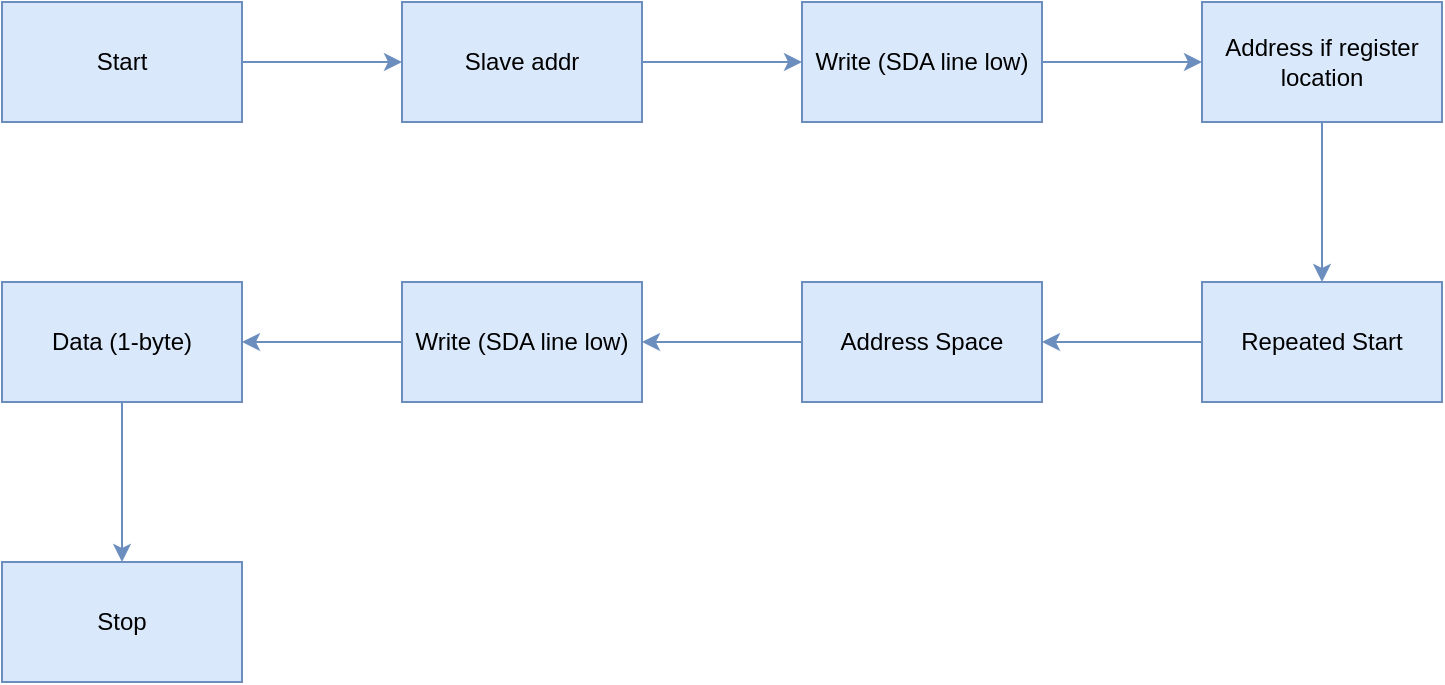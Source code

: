 <mxfile version="24.4.7" type="github">
  <diagram name="I2C_Write" id="yMUuZvrdSe3F-vp8CX2O">
    <mxGraphModel dx="794" dy="420" grid="1" gridSize="10" guides="1" tooltips="1" connect="1" arrows="1" fold="1" page="1" pageScale="1" pageWidth="850" pageHeight="1100" math="0" shadow="0">
      <root>
        <mxCell id="0" />
        <mxCell id="1" parent="0" />
        <mxCell id="z1H_3j-S7ds4K9789OhZ-3" value="" style="edgeStyle=orthogonalEdgeStyle;rounded=0;orthogonalLoop=1;jettySize=auto;html=1;fillColor=#dae8fc;strokeColor=#6c8ebf;" edge="1" parent="1" source="z1H_3j-S7ds4K9789OhZ-1" target="z1H_3j-S7ds4K9789OhZ-2">
          <mxGeometry relative="1" as="geometry" />
        </mxCell>
        <mxCell id="z1H_3j-S7ds4K9789OhZ-1" value="Start" style="rounded=0;whiteSpace=wrap;html=1;fillColor=#dae8fc;strokeColor=#6c8ebf;" vertex="1" parent="1">
          <mxGeometry x="120" y="130" width="120" height="60" as="geometry" />
        </mxCell>
        <mxCell id="z1H_3j-S7ds4K9789OhZ-5" value="" style="edgeStyle=orthogonalEdgeStyle;rounded=0;orthogonalLoop=1;jettySize=auto;html=1;fillColor=#dae8fc;strokeColor=#6c8ebf;" edge="1" parent="1" source="z1H_3j-S7ds4K9789OhZ-2" target="z1H_3j-S7ds4K9789OhZ-4">
          <mxGeometry relative="1" as="geometry" />
        </mxCell>
        <mxCell id="z1H_3j-S7ds4K9789OhZ-2" value="Slave addr" style="rounded=0;whiteSpace=wrap;html=1;fillColor=#dae8fc;strokeColor=#6c8ebf;" vertex="1" parent="1">
          <mxGeometry x="320" y="130" width="120" height="60" as="geometry" />
        </mxCell>
        <mxCell id="z1H_3j-S7ds4K9789OhZ-7" value="" style="edgeStyle=orthogonalEdgeStyle;rounded=0;orthogonalLoop=1;jettySize=auto;html=1;fillColor=#dae8fc;strokeColor=#6c8ebf;" edge="1" parent="1" source="z1H_3j-S7ds4K9789OhZ-4" target="z1H_3j-S7ds4K9789OhZ-6">
          <mxGeometry relative="1" as="geometry" />
        </mxCell>
        <mxCell id="z1H_3j-S7ds4K9789OhZ-4" value="Write (SDA line low)" style="rounded=0;whiteSpace=wrap;html=1;fillColor=#dae8fc;strokeColor=#6c8ebf;" vertex="1" parent="1">
          <mxGeometry x="520" y="130" width="120" height="60" as="geometry" />
        </mxCell>
        <mxCell id="z1H_3j-S7ds4K9789OhZ-9" value="" style="edgeStyle=orthogonalEdgeStyle;rounded=0;orthogonalLoop=1;jettySize=auto;html=1;fillColor=#dae8fc;strokeColor=#6c8ebf;" edge="1" parent="1" source="z1H_3j-S7ds4K9789OhZ-6" target="z1H_3j-S7ds4K9789OhZ-8">
          <mxGeometry relative="1" as="geometry" />
        </mxCell>
        <mxCell id="z1H_3j-S7ds4K9789OhZ-6" value="Address if register location" style="rounded=0;whiteSpace=wrap;html=1;fillColor=#dae8fc;strokeColor=#6c8ebf;" vertex="1" parent="1">
          <mxGeometry x="720" y="130" width="120" height="60" as="geometry" />
        </mxCell>
        <mxCell id="z1H_3j-S7ds4K9789OhZ-11" value="" style="edgeStyle=orthogonalEdgeStyle;rounded=0;orthogonalLoop=1;jettySize=auto;html=1;fillColor=#dae8fc;strokeColor=#6c8ebf;" edge="1" parent="1" source="z1H_3j-S7ds4K9789OhZ-8" target="z1H_3j-S7ds4K9789OhZ-10">
          <mxGeometry relative="1" as="geometry" />
        </mxCell>
        <mxCell id="z1H_3j-S7ds4K9789OhZ-8" value="Repeated Start" style="rounded=0;whiteSpace=wrap;html=1;fillColor=#dae8fc;strokeColor=#6c8ebf;" vertex="1" parent="1">
          <mxGeometry x="720" y="270" width="120" height="60" as="geometry" />
        </mxCell>
        <mxCell id="z1H_3j-S7ds4K9789OhZ-13" value="" style="edgeStyle=orthogonalEdgeStyle;rounded=0;orthogonalLoop=1;jettySize=auto;html=1;fillColor=#dae8fc;strokeColor=#6c8ebf;" edge="1" parent="1" source="z1H_3j-S7ds4K9789OhZ-10" target="z1H_3j-S7ds4K9789OhZ-12">
          <mxGeometry relative="1" as="geometry" />
        </mxCell>
        <mxCell id="z1H_3j-S7ds4K9789OhZ-10" value="Address Space" style="rounded=0;whiteSpace=wrap;html=1;fillColor=#dae8fc;strokeColor=#6c8ebf;" vertex="1" parent="1">
          <mxGeometry x="520" y="270" width="120" height="60" as="geometry" />
        </mxCell>
        <mxCell id="z1H_3j-S7ds4K9789OhZ-15" value="" style="edgeStyle=orthogonalEdgeStyle;rounded=0;orthogonalLoop=1;jettySize=auto;html=1;fillColor=#dae8fc;strokeColor=#6c8ebf;" edge="1" parent="1" source="z1H_3j-S7ds4K9789OhZ-12" target="z1H_3j-S7ds4K9789OhZ-14">
          <mxGeometry relative="1" as="geometry" />
        </mxCell>
        <mxCell id="z1H_3j-S7ds4K9789OhZ-12" value="Write (SDA line low)" style="rounded=0;whiteSpace=wrap;html=1;fillColor=#dae8fc;strokeColor=#6c8ebf;" vertex="1" parent="1">
          <mxGeometry x="320" y="270" width="120" height="60" as="geometry" />
        </mxCell>
        <mxCell id="z1H_3j-S7ds4K9789OhZ-17" value="" style="edgeStyle=orthogonalEdgeStyle;rounded=0;orthogonalLoop=1;jettySize=auto;html=1;fillColor=#dae8fc;strokeColor=#6c8ebf;" edge="1" parent="1" source="z1H_3j-S7ds4K9789OhZ-14" target="z1H_3j-S7ds4K9789OhZ-16">
          <mxGeometry relative="1" as="geometry" />
        </mxCell>
        <mxCell id="z1H_3j-S7ds4K9789OhZ-14" value="Data (1-byte)" style="rounded=0;whiteSpace=wrap;html=1;fillColor=#dae8fc;strokeColor=#6c8ebf;" vertex="1" parent="1">
          <mxGeometry x="120" y="270" width="120" height="60" as="geometry" />
        </mxCell>
        <mxCell id="z1H_3j-S7ds4K9789OhZ-16" value="Stop" style="rounded=0;whiteSpace=wrap;html=1;fillColor=#dae8fc;strokeColor=#6c8ebf;" vertex="1" parent="1">
          <mxGeometry x="120" y="410" width="120" height="60" as="geometry" />
        </mxCell>
      </root>
    </mxGraphModel>
  </diagram>
</mxfile>
